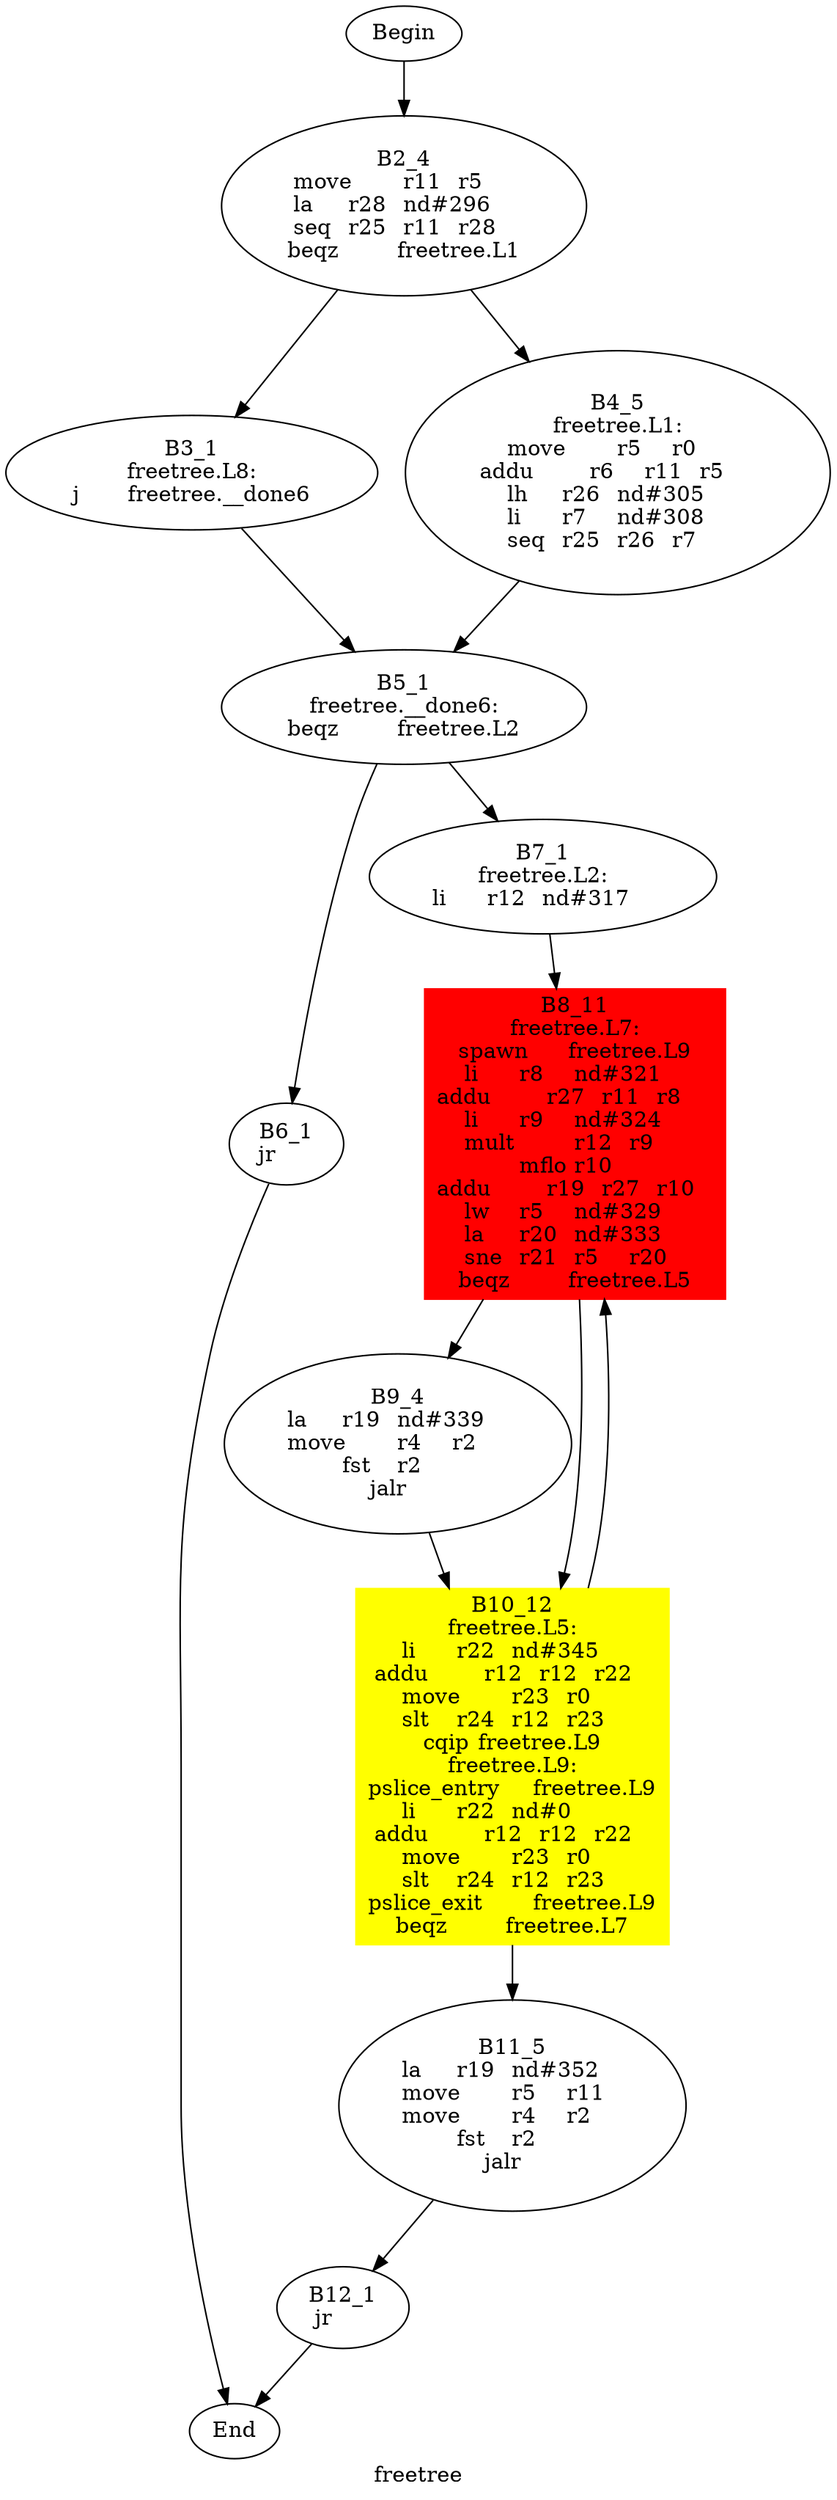 digraph G{
	label = "freetree"	style = "dashed";
	color = purple;
	Node0 [label = "Begin"];
	Node0 -> {Node2 }
	Node1 [label = "End"];
	Node1 -> {}
	Node2 [label = "B2_4\nmove	r11	r5	\nla	r28	nd#296	\nseq	r25	r11	r28	\nbeqz	freetree.L1\n"];
	Node2 -> {Node3 Node4 }
	Node3 [label = "B3_1\nfreetree.L8:\nj	freetree.__done6\n"];
	Node3 -> {Node5 }
	Node4 [label = "B4_5\nfreetree.L1:\nmove	r5	r0	\naddu	r6	r11	r5	\nlh	r26	nd#305	\nli	r7	nd#308	\nseq	r25	r26	r7	\n"];
	Node4 -> {Node5 }
	Node5 [label = "B5_1\nfreetree.__done6:\nbeqz	freetree.L2\n"];
	Node5 -> {Node6 Node7 }
	Node6 [label = "B6_1\njr	\n"];
	Node6 -> {Node1 }
	Node7 [label = "B7_1\nfreetree.L2:\nli	r12	nd#317	\n"];
	Node7 -> {Node8 }
	Node8 [label = "B8_11\nfreetree.L7:\nspawn	freetree.L9\nli	r8	nd#321	\naddu	r27	r11	r8	\nli	r9	nd#324	\nmult	r12	r9	\nmflo	r10	\naddu	r19	r27	r10	\nlw	r5	nd#329	\nla	r20	nd#333	\nsne	r21	r5	r20	\nbeqz	freetree.L5\n"];
	Node8 -> {Node9 Node10 }
	Node9 [label = "B9_4\nla	r19	nd#339	\nmove	r4	r2	\nfst	r2	\njalr	\n"];
	Node9 -> {Node10 }
	Node10 [label = "B10_12\nfreetree.L5:\nli	r22	nd#345	\naddu	r12	r12	r22	\nmove	r23	r0	\nslt	r24	r12	r23	\ncqip	freetree.L9\nfreetree.L9:\npslice_entry	freetree.L9\nli	r22	nd#0	\naddu	r12	r12	r22	\nmove	r23	r0	\nslt	r24	r12	r23	\npslice_exit	freetree.L9\nbeqz	freetree.L7\n"];
	Node10 -> {Node11 Node8 }
	Node11 [label = "B11_5\nla	r19	nd#352	\nmove	r5	r11	\nmove	r4	r2	\nfst	r2	\njalr	\n"];
	Node11 -> {Node12 }
	Node12 [label = "B12_1\njr	\n"];
	Node12 -> {Node1 }
	Node8 [shape = box ,style=filled ,color=red];
	Node10 [shape = polygon ,style=filled ,color=yellow];
}
